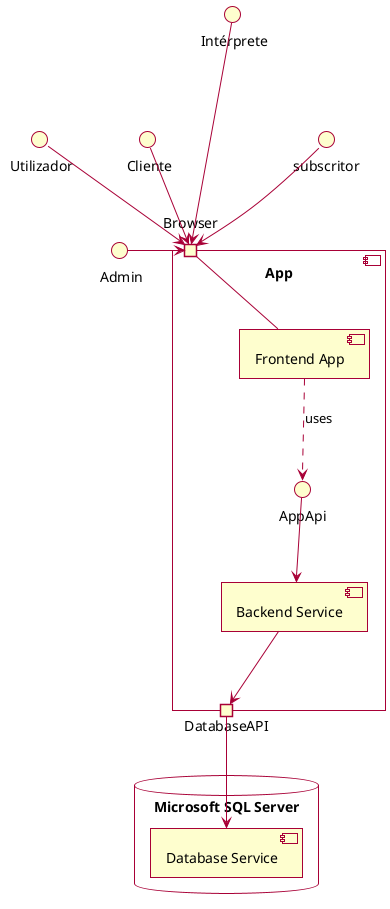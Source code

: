 @startuml
'https://plantuml.com/component-diagram

skin rose
skinparam shadowing false
'skinparam backgroundColor red

'------------- TRANSPARÊNCIA -------------------
' Should the API be a proxy component instead
skinparam package<<Layout>> {
  borderColor Transparent
  backgroundColor Transparent
  fontColor Transparent
  stereotypeFontColor Transparent
}
component "App" as app {
    component  "Backend Service" as backend
    component  "Frontend App" as frontend
    portin "Browser" as browser
    interface "AppApi" as api
    portout "DatabaseAPI" as dbApi

}

database "Microsoft SQL Server" as db {
    component "Database Service" as db_service
}


() " Utilizador" as utilizador
() " Cliente" as cliente
() " Admin" as admin
() " Intérprete" as interprete


'Interfaces comunicam com a frontend app
utilizador -d-> browser
cliente --> browser
admin -r-> browser
subscritor --> browser
interprete ---> browser

browser -d- frontend

'Frontend app comunica com o backend service
frontend ..> api : uses
api --> backend

'Backend service comunica com a database service
backend --> dbApi
dbApi --> db_service
@enduml